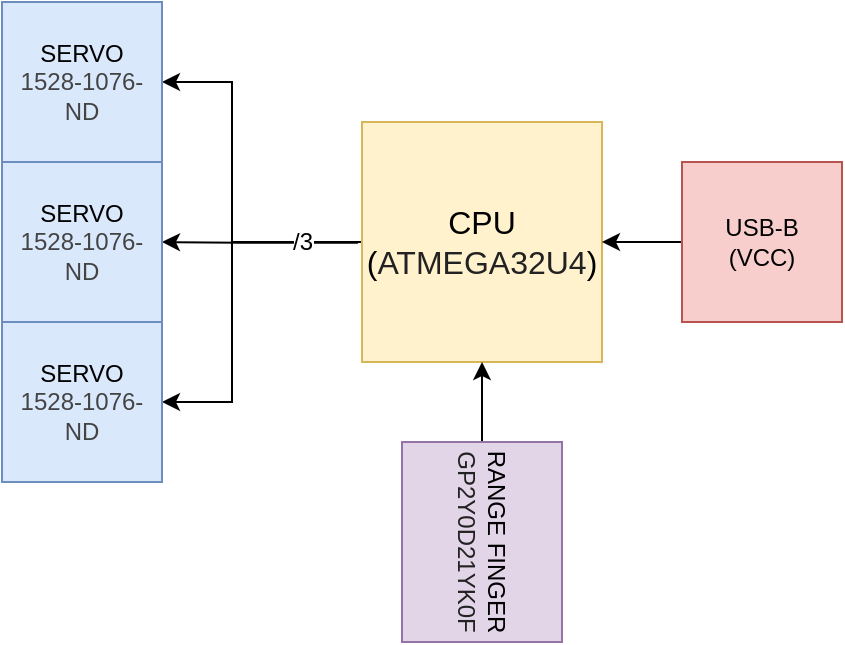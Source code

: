 <mxfile version="12.1.3" type="device" pages="1"><diagram name="Page-1" id="099fd60b-425b-db50-ffb0-6b813814b670"><mxGraphModel dx="1408" dy="780" grid="1" gridSize="10" guides="1" tooltips="1" connect="1" arrows="1" fold="1" page="1" pageScale="1" pageWidth="850" pageHeight="1100" background="#ffffff" math="0" shadow="0"><root><mxCell id="0"/><mxCell id="1" parent="0"/><mxCell id="JTVo12KWayDRW7TBEEd7-10" style="edgeStyle=orthogonalEdgeStyle;rounded=0;orthogonalLoop=1;jettySize=auto;html=1;exitX=-0.017;exitY=0.503;exitDx=0;exitDy=0;entryX=1;entryY=0.5;entryDx=0;entryDy=0;exitPerimeter=0;" edge="1" parent="1" source="JTVo12KWayDRW7TBEEd7-1" target="JTVo12KWayDRW7TBEEd7-8"><mxGeometry relative="1" as="geometry"><mxPoint x="380" y="420" as="sourcePoint"/><Array as="points"><mxPoint x="300" y="420"/></Array></mxGeometry></mxCell><mxCell id="JTVo12KWayDRW7TBEEd7-11" style="edgeStyle=orthogonalEdgeStyle;rounded=0;orthogonalLoop=1;jettySize=auto;html=1;exitX=0;exitY=0.25;exitDx=0;exitDy=0;entryX=1;entryY=0.5;entryDx=0;entryDy=0;" edge="1" parent="1" source="JTVo12KWayDRW7TBEEd7-1" target="JTVo12KWayDRW7TBEEd7-7"><mxGeometry relative="1" as="geometry"><mxPoint x="380" y="390" as="sourcePoint"/><Array as="points"><mxPoint x="360" y="420"/><mxPoint x="295" y="420"/><mxPoint x="295" y="340"/></Array></mxGeometry></mxCell><mxCell id="JTVo12KWayDRW7TBEEd7-12" style="edgeStyle=orthogonalEdgeStyle;rounded=0;orthogonalLoop=1;jettySize=auto;html=1;exitX=0;exitY=0.75;exitDx=0;exitDy=0;entryX=1;entryY=0.5;entryDx=0;entryDy=0;" edge="1" parent="1" source="JTVo12KWayDRW7TBEEd7-1" target="JTVo12KWayDRW7TBEEd7-9"><mxGeometry relative="1" as="geometry"><mxPoint x="380" y="450" as="sourcePoint"/><Array as="points"><mxPoint x="360" y="420"/><mxPoint x="295" y="420"/><mxPoint x="295" y="500"/></Array></mxGeometry></mxCell><mxCell id="JTVo12KWayDRW7TBEEd7-14" value="/3" style="text;html=1;resizable=0;points=[];align=center;verticalAlign=middle;labelBackgroundColor=#ffffff;" vertex="1" connectable="0" parent="JTVo12KWayDRW7TBEEd7-12"><mxGeometry x="-0.327" y="-2" relative="1" as="geometry"><mxPoint x="10.5" y="2" as="offset"/></mxGeometry></mxCell><mxCell id="JTVo12KWayDRW7TBEEd7-1" value="&lt;font style=&quot;font-size: 16px&quot;&gt;CPU&lt;br&gt;&lt;font style=&quot;font-size: 16px&quot;&gt;(&lt;span style=&quot;color: rgb(34 , 34 , 34) ; font-family: &amp;#34;arial&amp;#34; , &amp;#34;helvetica&amp;#34; , sans-serif , &amp;#34;dk&amp;#34;&quot;&gt;&lt;font style=&quot;font-size: 16px&quot;&gt;ATMEGA32U4&lt;/font&gt;&lt;/span&gt;)&lt;/font&gt;&lt;/font&gt;" style="whiteSpace=wrap;html=1;aspect=fixed;fillColor=#fff2cc;strokeColor=#d6b656;" vertex="1" parent="1"><mxGeometry x="360" y="360" width="120" height="120" as="geometry"/></mxCell><mxCell id="JTVo12KWayDRW7TBEEd7-4" style="edgeStyle=orthogonalEdgeStyle;rounded=0;orthogonalLoop=1;jettySize=auto;html=1;entryX=1;entryY=0.5;entryDx=0;entryDy=0;" edge="1" parent="1" source="JTVo12KWayDRW7TBEEd7-2" target="JTVo12KWayDRW7TBEEd7-1"><mxGeometry relative="1" as="geometry"/></mxCell><mxCell id="JTVo12KWayDRW7TBEEd7-2" value="USB-B&lt;br&gt;(VCC)" style="whiteSpace=wrap;html=1;aspect=fixed;fillColor=#f8cecc;strokeColor=#b85450;" vertex="1" parent="1"><mxGeometry x="520" y="380" width="80" height="80" as="geometry"/></mxCell><mxCell id="JTVo12KWayDRW7TBEEd7-6" style="edgeStyle=orthogonalEdgeStyle;rounded=0;orthogonalLoop=1;jettySize=auto;html=1;exitX=0;exitY=0.5;exitDx=0;exitDy=0;entryX=0.5;entryY=1;entryDx=0;entryDy=0;" edge="1" parent="1" source="JTVo12KWayDRW7TBEEd7-5" target="JTVo12KWayDRW7TBEEd7-1"><mxGeometry relative="1" as="geometry"/></mxCell><mxCell id="JTVo12KWayDRW7TBEEd7-5" value="RANGE FINGER&lt;br&gt;&lt;span style=&quot;color: rgb(34 , 34 , 34) ; font-family: &amp;#34;arial&amp;#34; , &amp;#34;helvetica&amp;#34; , sans-serif , &amp;#34;dk&amp;#34;&quot;&gt;&lt;font style=&quot;font-size: 12px&quot;&gt;GP2Y0D21YK0F&lt;/font&gt;&lt;/span&gt;" style="rounded=0;whiteSpace=wrap;html=1;rotation=90;fillColor=#e1d5e7;strokeColor=#9673a6;" vertex="1" parent="1"><mxGeometry x="370" y="530" width="100" height="80" as="geometry"/></mxCell><mxCell id="JTVo12KWayDRW7TBEEd7-7" value="SERVO&lt;br&gt;&lt;span style=&quot;color: rgb(68 , 68 , 68) ; font-family: &amp;#34;arial&amp;#34; , &amp;#34;helvetica&amp;#34; , sans-serif , &amp;#34;dk&amp;#34; ; text-align: left&quot;&gt;1528-1076-ND&lt;/span&gt;" style="whiteSpace=wrap;html=1;aspect=fixed;fillColor=#dae8fc;strokeColor=#6c8ebf;" vertex="1" parent="1"><mxGeometry x="180" y="300" width="80" height="80" as="geometry"/></mxCell><mxCell id="JTVo12KWayDRW7TBEEd7-8" value="SERVO&lt;br&gt;&lt;span style=&quot;color: rgb(68 , 68 , 68) ; font-family: &amp;#34;arial&amp;#34; , &amp;#34;helvetica&amp;#34; , sans-serif , &amp;#34;dk&amp;#34; ; text-align: left&quot;&gt;1528-1076-ND&lt;/span&gt;" style="whiteSpace=wrap;html=1;aspect=fixed;fillColor=#dae8fc;strokeColor=#6c8ebf;" vertex="1" parent="1"><mxGeometry x="180" y="380" width="80" height="80" as="geometry"/></mxCell><mxCell id="JTVo12KWayDRW7TBEEd7-9" value="SERVO&lt;br&gt;&lt;span style=&quot;color: rgb(68 , 68 , 68) ; font-family: &amp;#34;arial&amp;#34; , &amp;#34;helvetica&amp;#34; , sans-serif , &amp;#34;dk&amp;#34; ; text-align: left&quot;&gt;1528-1076-ND&lt;/span&gt;" style="whiteSpace=wrap;html=1;aspect=fixed;fillColor=#dae8fc;strokeColor=#6c8ebf;" vertex="1" parent="1"><mxGeometry x="180" y="460" width="80" height="80" as="geometry"/></mxCell></root></mxGraphModel></diagram></mxfile>